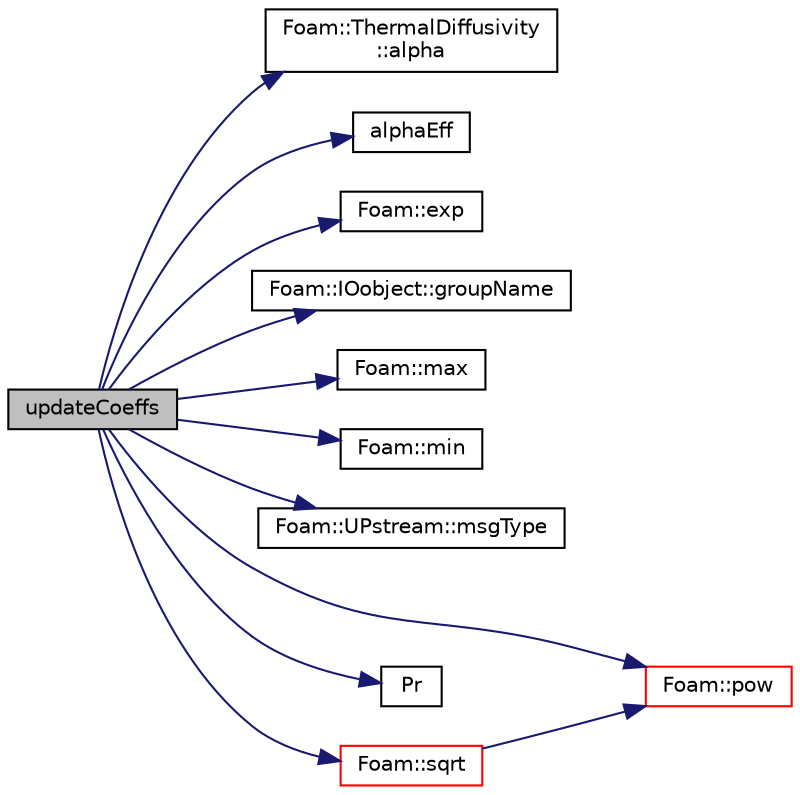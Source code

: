 digraph "updateCoeffs"
{
  bgcolor="transparent";
  edge [fontname="Helvetica",fontsize="10",labelfontname="Helvetica",labelfontsize="10"];
  node [fontname="Helvetica",fontsize="10",shape=record];
  rankdir="LR";
  Node51 [label="updateCoeffs",height=0.2,width=0.4,color="black", fillcolor="grey75", style="filled", fontcolor="black"];
  Node51 -> Node52 [color="midnightblue",fontsize="10",style="solid",fontname="Helvetica"];
  Node52 [label="Foam::ThermalDiffusivity\l::alpha",height=0.2,width=0.4,color="black",URL="$a31989.html#a578c03b4a1936fbce6fc57e1981bb284",tooltip="Return the laminar thermal diffusivity for enthalpy [kg/m/s]. "];
  Node51 -> Node53 [color="midnightblue",fontsize="10",style="solid",fontname="Helvetica"];
  Node53 [label="alphaEff",height=0.2,width=0.4,color="black",URL="$a39695.html#a603f2c2d151fcc6207de76c4a474a83d"];
  Node51 -> Node54 [color="midnightblue",fontsize="10",style="solid",fontname="Helvetica"];
  Node54 [label="Foam::exp",height=0.2,width=0.4,color="black",URL="$a21851.html#a12bca6c677fcf0977532179c3cb9bb89"];
  Node51 -> Node55 [color="midnightblue",fontsize="10",style="solid",fontname="Helvetica"];
  Node55 [label="Foam::IOobject::groupName",height=0.2,width=0.4,color="black",URL="$a27249.html#ad5705e6da2a025ad75b4cf5d748d7d30"];
  Node51 -> Node56 [color="midnightblue",fontsize="10",style="solid",fontname="Helvetica"];
  Node56 [label="Foam::max",height=0.2,width=0.4,color="black",URL="$a21851.html#ac993e906cf2774ae77e666bc24e81733"];
  Node51 -> Node57 [color="midnightblue",fontsize="10",style="solid",fontname="Helvetica"];
  Node57 [label="Foam::min",height=0.2,width=0.4,color="black",URL="$a21851.html#a253e112ad2d56d96230ff39ea7f442dc"];
  Node51 -> Node58 [color="midnightblue",fontsize="10",style="solid",fontname="Helvetica"];
  Node58 [label="Foam::UPstream::msgType",height=0.2,width=0.4,color="black",URL="$a27377.html#ae5b8fe6652f6320aa6c7f5c44b6f01b7",tooltip="Message tag of standard messages. "];
  Node51 -> Node59 [color="midnightblue",fontsize="10",style="solid",fontname="Helvetica"];
  Node59 [label="Foam::pow",height=0.2,width=0.4,color="red",URL="$a21851.html#a7500c8e9d27a442adc75e287de074c7c"];
  Node51 -> Node63 [color="midnightblue",fontsize="10",style="solid",fontname="Helvetica"];
  Node63 [label="Pr",height=0.2,width=0.4,color="black",URL="$a41468.html#aeb70e6440d8d38bb6bd40b634169896a"];
  Node51 -> Node64 [color="midnightblue",fontsize="10",style="solid",fontname="Helvetica"];
  Node64 [label="Foam::sqrt",height=0.2,width=0.4,color="red",URL="$a21851.html#a8616bd62eebf2342a80222fecb1bda71"];
  Node64 -> Node59 [color="midnightblue",fontsize="10",style="solid",fontname="Helvetica"];
}
